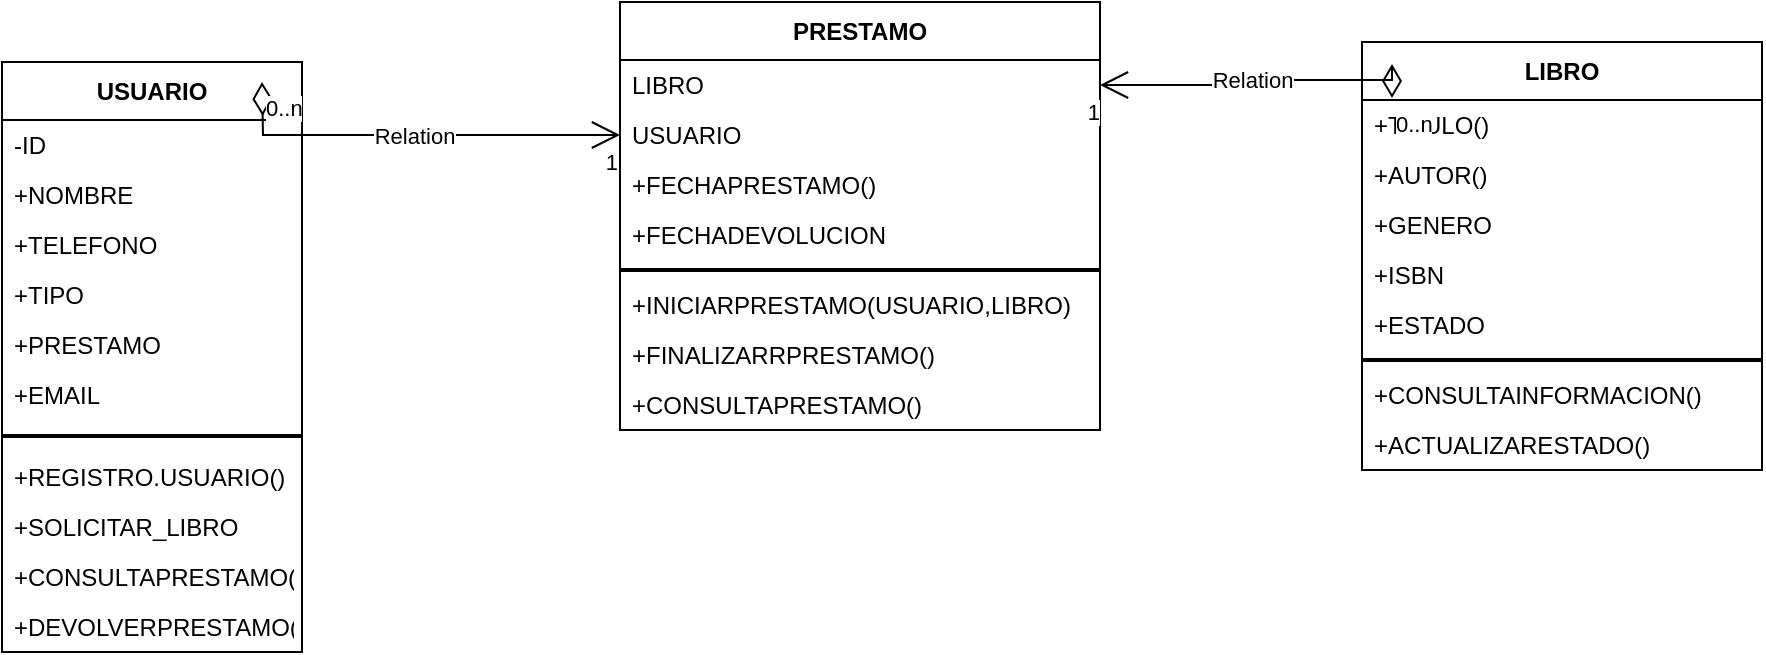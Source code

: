 <mxfile version="26.1.0">
  <diagram name="Página-1" id="e67qjZ8yQnk1TIpRtcMu">
    <mxGraphModel dx="1773" dy="477" grid="1" gridSize="10" guides="1" tooltips="1" connect="1" arrows="1" fold="1" page="1" pageScale="1" pageWidth="827" pageHeight="1169" math="0" shadow="0">
      <root>
        <mxCell id="0" />
        <mxCell id="1" parent="0" />
        <mxCell id="e0EfrONk99Dpcsddr8e6-1" value="PRESTAMO" style="swimlane;fontStyle=1;align=center;verticalAlign=middle;childLayout=stackLayout;horizontal=1;startSize=29;horizontalStack=0;resizeParent=1;resizeParentMax=0;resizeLast=0;collapsible=0;marginBottom=0;html=1;whiteSpace=wrap;" vertex="1" parent="1">
          <mxGeometry x="279" y="100" width="240" height="214" as="geometry" />
        </mxCell>
        <mxCell id="e0EfrONk99Dpcsddr8e6-3" value="LIBRO" style="text;html=1;strokeColor=none;fillColor=none;align=left;verticalAlign=middle;spacingLeft=4;spacingRight=4;overflow=hidden;rotatable=0;points=[[0,0.5],[1,0.5]];portConstraint=eastwest;whiteSpace=wrap;" vertex="1" parent="e0EfrONk99Dpcsddr8e6-1">
          <mxGeometry y="29" width="240" height="25" as="geometry" />
        </mxCell>
        <mxCell id="e0EfrONk99Dpcsddr8e6-5" value="USUARIO" style="text;html=1;strokeColor=none;fillColor=none;align=left;verticalAlign=middle;spacingLeft=4;spacingRight=4;overflow=hidden;rotatable=0;points=[[0,0.5],[1,0.5]];portConstraint=eastwest;whiteSpace=wrap;" vertex="1" parent="e0EfrONk99Dpcsddr8e6-1">
          <mxGeometry y="54" width="240" height="25" as="geometry" />
        </mxCell>
        <mxCell id="e0EfrONk99Dpcsddr8e6-11" value="+FECHAPRESTAMO()" style="text;html=1;strokeColor=none;fillColor=none;align=left;verticalAlign=middle;spacingLeft=4;spacingRight=4;overflow=hidden;rotatable=0;points=[[0,0.5],[1,0.5]];portConstraint=eastwest;whiteSpace=wrap;" vertex="1" parent="e0EfrONk99Dpcsddr8e6-1">
          <mxGeometry y="79" width="240" height="25" as="geometry" />
        </mxCell>
        <mxCell id="e0EfrONk99Dpcsddr8e6-56" value="+FECHADEVOLUCION" style="text;html=1;strokeColor=none;fillColor=none;align=left;verticalAlign=middle;spacingLeft=4;spacingRight=4;overflow=hidden;rotatable=0;points=[[0,0.5],[1,0.5]];portConstraint=eastwest;whiteSpace=wrap;" vertex="1" parent="e0EfrONk99Dpcsddr8e6-1">
          <mxGeometry y="104" width="240" height="25" as="geometry" />
        </mxCell>
        <mxCell id="e0EfrONk99Dpcsddr8e6-47" value="" style="line;strokeWidth=2;html=1;" vertex="1" parent="e0EfrONk99Dpcsddr8e6-1">
          <mxGeometry y="129" width="240" height="10" as="geometry" />
        </mxCell>
        <mxCell id="e0EfrONk99Dpcsddr8e6-57" value="+INICIARPRESTAMO(USUARIO,LIBRO)" style="text;html=1;strokeColor=none;fillColor=none;align=left;verticalAlign=middle;spacingLeft=4;spacingRight=4;overflow=hidden;rotatable=0;points=[[0,0.5],[1,0.5]];portConstraint=eastwest;whiteSpace=wrap;" vertex="1" parent="e0EfrONk99Dpcsddr8e6-1">
          <mxGeometry y="139" width="240" height="25" as="geometry" />
        </mxCell>
        <mxCell id="e0EfrONk99Dpcsddr8e6-58" value="+FINALIZARRPRESTAMO()" style="text;html=1;strokeColor=none;fillColor=none;align=left;verticalAlign=middle;spacingLeft=4;spacingRight=4;overflow=hidden;rotatable=0;points=[[0,0.5],[1,0.5]];portConstraint=eastwest;whiteSpace=wrap;" vertex="1" parent="e0EfrONk99Dpcsddr8e6-1">
          <mxGeometry y="164" width="240" height="25" as="geometry" />
        </mxCell>
        <mxCell id="e0EfrONk99Dpcsddr8e6-6" value="+CONSULTAPRESTAMO()" style="text;html=1;strokeColor=none;fillColor=none;align=left;verticalAlign=middle;spacingLeft=4;spacingRight=4;overflow=hidden;rotatable=0;points=[[0,0.5],[1,0.5]];portConstraint=eastwest;whiteSpace=wrap;" vertex="1" parent="e0EfrONk99Dpcsddr8e6-1">
          <mxGeometry y="189" width="240" height="25" as="geometry" />
        </mxCell>
        <mxCell id="e0EfrONk99Dpcsddr8e6-18" value="USUARIO" style="swimlane;fontStyle=1;align=center;verticalAlign=middle;childLayout=stackLayout;horizontal=1;startSize=29;horizontalStack=0;resizeParent=1;resizeParentMax=0;resizeLast=0;collapsible=0;marginBottom=0;html=1;whiteSpace=wrap;" vertex="1" parent="1">
          <mxGeometry x="-30" y="130" width="150" height="295" as="geometry" />
        </mxCell>
        <mxCell id="e0EfrONk99Dpcsddr8e6-63" value="-ID" style="text;html=1;strokeColor=none;fillColor=none;align=left;verticalAlign=middle;spacingLeft=4;spacingRight=4;overflow=hidden;rotatable=0;points=[[0,0.5],[1,0.5]];portConstraint=eastwest;whiteSpace=wrap;" vertex="1" parent="e0EfrONk99Dpcsddr8e6-18">
          <mxGeometry y="29" width="150" height="25" as="geometry" />
        </mxCell>
        <mxCell id="e0EfrONk99Dpcsddr8e6-19" value="+NOMBRE" style="text;html=1;strokeColor=none;fillColor=none;align=left;verticalAlign=middle;spacingLeft=4;spacingRight=4;overflow=hidden;rotatable=0;points=[[0,0.5],[1,0.5]];portConstraint=eastwest;whiteSpace=wrap;" vertex="1" parent="e0EfrONk99Dpcsddr8e6-18">
          <mxGeometry y="54" width="150" height="25" as="geometry" />
        </mxCell>
        <mxCell id="e0EfrONk99Dpcsddr8e6-20" value="+TELEFONO" style="text;html=1;strokeColor=none;fillColor=none;align=left;verticalAlign=middle;spacingLeft=4;spacingRight=4;overflow=hidden;rotatable=0;points=[[0,0.5],[1,0.5]];portConstraint=eastwest;whiteSpace=wrap;" vertex="1" parent="e0EfrONk99Dpcsddr8e6-18">
          <mxGeometry y="79" width="150" height="25" as="geometry" />
        </mxCell>
        <mxCell id="e0EfrONk99Dpcsddr8e6-34" value="+TIPO" style="text;html=1;strokeColor=none;fillColor=none;align=left;verticalAlign=middle;spacingLeft=4;spacingRight=4;overflow=hidden;rotatable=0;points=[[0,0.5],[1,0.5]];portConstraint=eastwest;whiteSpace=wrap;" vertex="1" parent="e0EfrONk99Dpcsddr8e6-18">
          <mxGeometry y="104" width="150" height="25" as="geometry" />
        </mxCell>
        <mxCell id="e0EfrONk99Dpcsddr8e6-52" value="+PRESTAMO" style="text;html=1;strokeColor=none;fillColor=none;align=left;verticalAlign=middle;spacingLeft=4;spacingRight=4;overflow=hidden;rotatable=0;points=[[0,0.5],[1,0.5]];portConstraint=eastwest;whiteSpace=wrap;" vertex="1" parent="e0EfrONk99Dpcsddr8e6-18">
          <mxGeometry y="129" width="150" height="25" as="geometry" />
        </mxCell>
        <mxCell id="e0EfrONk99Dpcsddr8e6-21" value="+EMAIL" style="text;html=1;strokeColor=none;fillColor=none;align=left;verticalAlign=middle;spacingLeft=4;spacingRight=4;overflow=hidden;rotatable=0;points=[[0,0.5],[1,0.5]];portConstraint=eastwest;whiteSpace=wrap;" vertex="1" parent="e0EfrONk99Dpcsddr8e6-18">
          <mxGeometry y="154" width="150" height="25" as="geometry" />
        </mxCell>
        <mxCell id="e0EfrONk99Dpcsddr8e6-49" value="" style="line;strokeWidth=2;html=1;" vertex="1" parent="e0EfrONk99Dpcsddr8e6-18">
          <mxGeometry y="179" width="150" height="16" as="geometry" />
        </mxCell>
        <mxCell id="e0EfrONk99Dpcsddr8e6-64" value="+REGISTRO.USUARIO()" style="text;html=1;strokeColor=none;fillColor=none;align=left;verticalAlign=middle;spacingLeft=4;spacingRight=4;overflow=hidden;rotatable=0;points=[[0,0.5],[1,0.5]];portConstraint=eastwest;whiteSpace=wrap;" vertex="1" parent="e0EfrONk99Dpcsddr8e6-18">
          <mxGeometry y="195" width="150" height="25" as="geometry" />
        </mxCell>
        <mxCell id="e0EfrONk99Dpcsddr8e6-54" value="+SOLICITAR_LIBRO" style="text;html=1;strokeColor=none;fillColor=none;align=left;verticalAlign=middle;spacingLeft=4;spacingRight=4;overflow=hidden;rotatable=0;points=[[0,0.5],[1,0.5]];portConstraint=eastwest;whiteSpace=wrap;" vertex="1" parent="e0EfrONk99Dpcsddr8e6-18">
          <mxGeometry y="220" width="150" height="25" as="geometry" />
        </mxCell>
        <mxCell id="e0EfrONk99Dpcsddr8e6-55" value="+CONSULTAPRESTAMO()" style="text;html=1;strokeColor=none;fillColor=none;align=left;verticalAlign=middle;spacingLeft=4;spacingRight=4;overflow=hidden;rotatable=0;points=[[0,0.5],[1,0.5]];portConstraint=eastwest;whiteSpace=wrap;" vertex="1" parent="e0EfrONk99Dpcsddr8e6-18">
          <mxGeometry y="245" width="150" height="25" as="geometry" />
        </mxCell>
        <mxCell id="e0EfrONk99Dpcsddr8e6-33" value="+DEVOLVERPRESTAMO()" style="text;html=1;strokeColor=none;fillColor=none;align=left;verticalAlign=middle;spacingLeft=4;spacingRight=4;overflow=hidden;rotatable=0;points=[[0,0.5],[1,0.5]];portConstraint=eastwest;whiteSpace=wrap;" vertex="1" parent="e0EfrONk99Dpcsddr8e6-18">
          <mxGeometry y="270" width="150" height="25" as="geometry" />
        </mxCell>
        <mxCell id="e0EfrONk99Dpcsddr8e6-24" value="LIBRO" style="swimlane;fontStyle=1;align=center;verticalAlign=middle;childLayout=stackLayout;horizontal=1;startSize=29;horizontalStack=0;resizeParent=1;resizeParentMax=0;resizeLast=0;collapsible=0;marginBottom=0;html=1;whiteSpace=wrap;" vertex="1" parent="1">
          <mxGeometry x="650" y="120" width="200" height="214" as="geometry" />
        </mxCell>
        <mxCell id="e0EfrONk99Dpcsddr8e6-25" value="+TITULO()" style="text;html=1;strokeColor=none;fillColor=none;align=left;verticalAlign=middle;spacingLeft=4;spacingRight=4;overflow=hidden;rotatable=0;points=[[0,0.5],[1,0.5]];portConstraint=eastwest;whiteSpace=wrap;" vertex="1" parent="e0EfrONk99Dpcsddr8e6-24">
          <mxGeometry y="29" width="200" height="25" as="geometry" />
        </mxCell>
        <mxCell id="e0EfrONk99Dpcsddr8e6-26" value="+AUTOR()" style="text;html=1;strokeColor=none;fillColor=none;align=left;verticalAlign=middle;spacingLeft=4;spacingRight=4;overflow=hidden;rotatable=0;points=[[0,0.5],[1,0.5]];portConstraint=eastwest;whiteSpace=wrap;" vertex="1" parent="e0EfrONk99Dpcsddr8e6-24">
          <mxGeometry y="54" width="200" height="25" as="geometry" />
        </mxCell>
        <mxCell id="e0EfrONk99Dpcsddr8e6-28" value="+GENERO" style="text;html=1;strokeColor=none;fillColor=none;align=left;verticalAlign=middle;spacingLeft=4;spacingRight=4;overflow=hidden;rotatable=0;points=[[0,0.5],[1,0.5]];portConstraint=eastwest;whiteSpace=wrap;" vertex="1" parent="e0EfrONk99Dpcsddr8e6-24">
          <mxGeometry y="79" width="200" height="25" as="geometry" />
        </mxCell>
        <mxCell id="e0EfrONk99Dpcsddr8e6-29" value="+ISBN" style="text;html=1;strokeColor=none;fillColor=none;align=left;verticalAlign=middle;spacingLeft=4;spacingRight=4;overflow=hidden;rotatable=0;points=[[0,0.5],[1,0.5]];portConstraint=eastwest;whiteSpace=wrap;" vertex="1" parent="e0EfrONk99Dpcsddr8e6-24">
          <mxGeometry y="104" width="200" height="25" as="geometry" />
        </mxCell>
        <mxCell id="e0EfrONk99Dpcsddr8e6-61" value="+ESTADO" style="text;html=1;strokeColor=none;fillColor=none;align=left;verticalAlign=middle;spacingLeft=4;spacingRight=4;overflow=hidden;rotatable=0;points=[[0,0.5],[1,0.5]];portConstraint=eastwest;whiteSpace=wrap;" vertex="1" parent="e0EfrONk99Dpcsddr8e6-24">
          <mxGeometry y="129" width="200" height="25" as="geometry" />
        </mxCell>
        <mxCell id="e0EfrONk99Dpcsddr8e6-60" value="" style="line;strokeWidth=2;html=1;" vertex="1" parent="e0EfrONk99Dpcsddr8e6-24">
          <mxGeometry y="154" width="200" height="10" as="geometry" />
        </mxCell>
        <mxCell id="e0EfrONk99Dpcsddr8e6-62" value="+CONSULTAINFORMACION()" style="text;html=1;strokeColor=none;fillColor=none;align=left;verticalAlign=middle;spacingLeft=4;spacingRight=4;overflow=hidden;rotatable=0;points=[[0,0.5],[1,0.5]];portConstraint=eastwest;whiteSpace=wrap;" vertex="1" parent="e0EfrONk99Dpcsddr8e6-24">
          <mxGeometry y="164" width="200" height="25" as="geometry" />
        </mxCell>
        <mxCell id="e0EfrONk99Dpcsddr8e6-59" value="+ACTUALIZARESTADO()" style="text;html=1;strokeColor=none;fillColor=none;align=left;verticalAlign=middle;spacingLeft=4;spacingRight=4;overflow=hidden;rotatable=0;points=[[0,0.5],[1,0.5]];portConstraint=eastwest;whiteSpace=wrap;" vertex="1" parent="e0EfrONk99Dpcsddr8e6-24">
          <mxGeometry y="189" width="200" height="25" as="geometry" />
        </mxCell>
        <mxCell id="e0EfrONk99Dpcsddr8e6-40" value="Relation" style="endArrow=open;html=1;endSize=12;startArrow=diamondThin;startSize=14;startFill=0;edgeStyle=orthogonalEdgeStyle;rounded=0;entryX=0;entryY=0.5;entryDx=0;entryDy=0;" edge="1" parent="1" target="e0EfrONk99Dpcsddr8e6-5">
          <mxGeometry relative="1" as="geometry">
            <mxPoint x="100" y="140" as="sourcePoint" />
            <mxPoint x="260" y="140" as="targetPoint" />
          </mxGeometry>
        </mxCell>
        <mxCell id="e0EfrONk99Dpcsddr8e6-41" value="0..n" style="edgeLabel;resizable=0;html=1;align=left;verticalAlign=top;" connectable="0" vertex="1" parent="e0EfrONk99Dpcsddr8e6-40">
          <mxGeometry x="-1" relative="1" as="geometry" />
        </mxCell>
        <mxCell id="e0EfrONk99Dpcsddr8e6-42" value="1" style="edgeLabel;resizable=0;html=1;align=right;verticalAlign=top;" connectable="0" vertex="1" parent="e0EfrONk99Dpcsddr8e6-40">
          <mxGeometry x="1" relative="1" as="geometry" />
        </mxCell>
        <mxCell id="e0EfrONk99Dpcsddr8e6-43" value="Relation" style="endArrow=open;html=1;endSize=12;startArrow=diamondThin;startSize=14;startFill=0;edgeStyle=orthogonalEdgeStyle;rounded=0;exitX=0.075;exitY=-0.04;exitDx=0;exitDy=0;exitPerimeter=0;" edge="1" parent="1" source="e0EfrONk99Dpcsddr8e6-25" target="e0EfrONk99Dpcsddr8e6-3">
          <mxGeometry relative="1" as="geometry">
            <mxPoint x="450" y="240" as="sourcePoint" />
            <mxPoint x="610" y="240" as="targetPoint" />
          </mxGeometry>
        </mxCell>
        <mxCell id="e0EfrONk99Dpcsddr8e6-44" value="0..n" style="edgeLabel;resizable=0;html=1;align=left;verticalAlign=top;" connectable="0" vertex="1" parent="e0EfrONk99Dpcsddr8e6-43">
          <mxGeometry x="-1" relative="1" as="geometry" />
        </mxCell>
        <mxCell id="e0EfrONk99Dpcsddr8e6-45" value="1" style="edgeLabel;resizable=0;html=1;align=right;verticalAlign=top;" connectable="0" vertex="1" parent="e0EfrONk99Dpcsddr8e6-43">
          <mxGeometry x="1" relative="1" as="geometry" />
        </mxCell>
      </root>
    </mxGraphModel>
  </diagram>
</mxfile>
